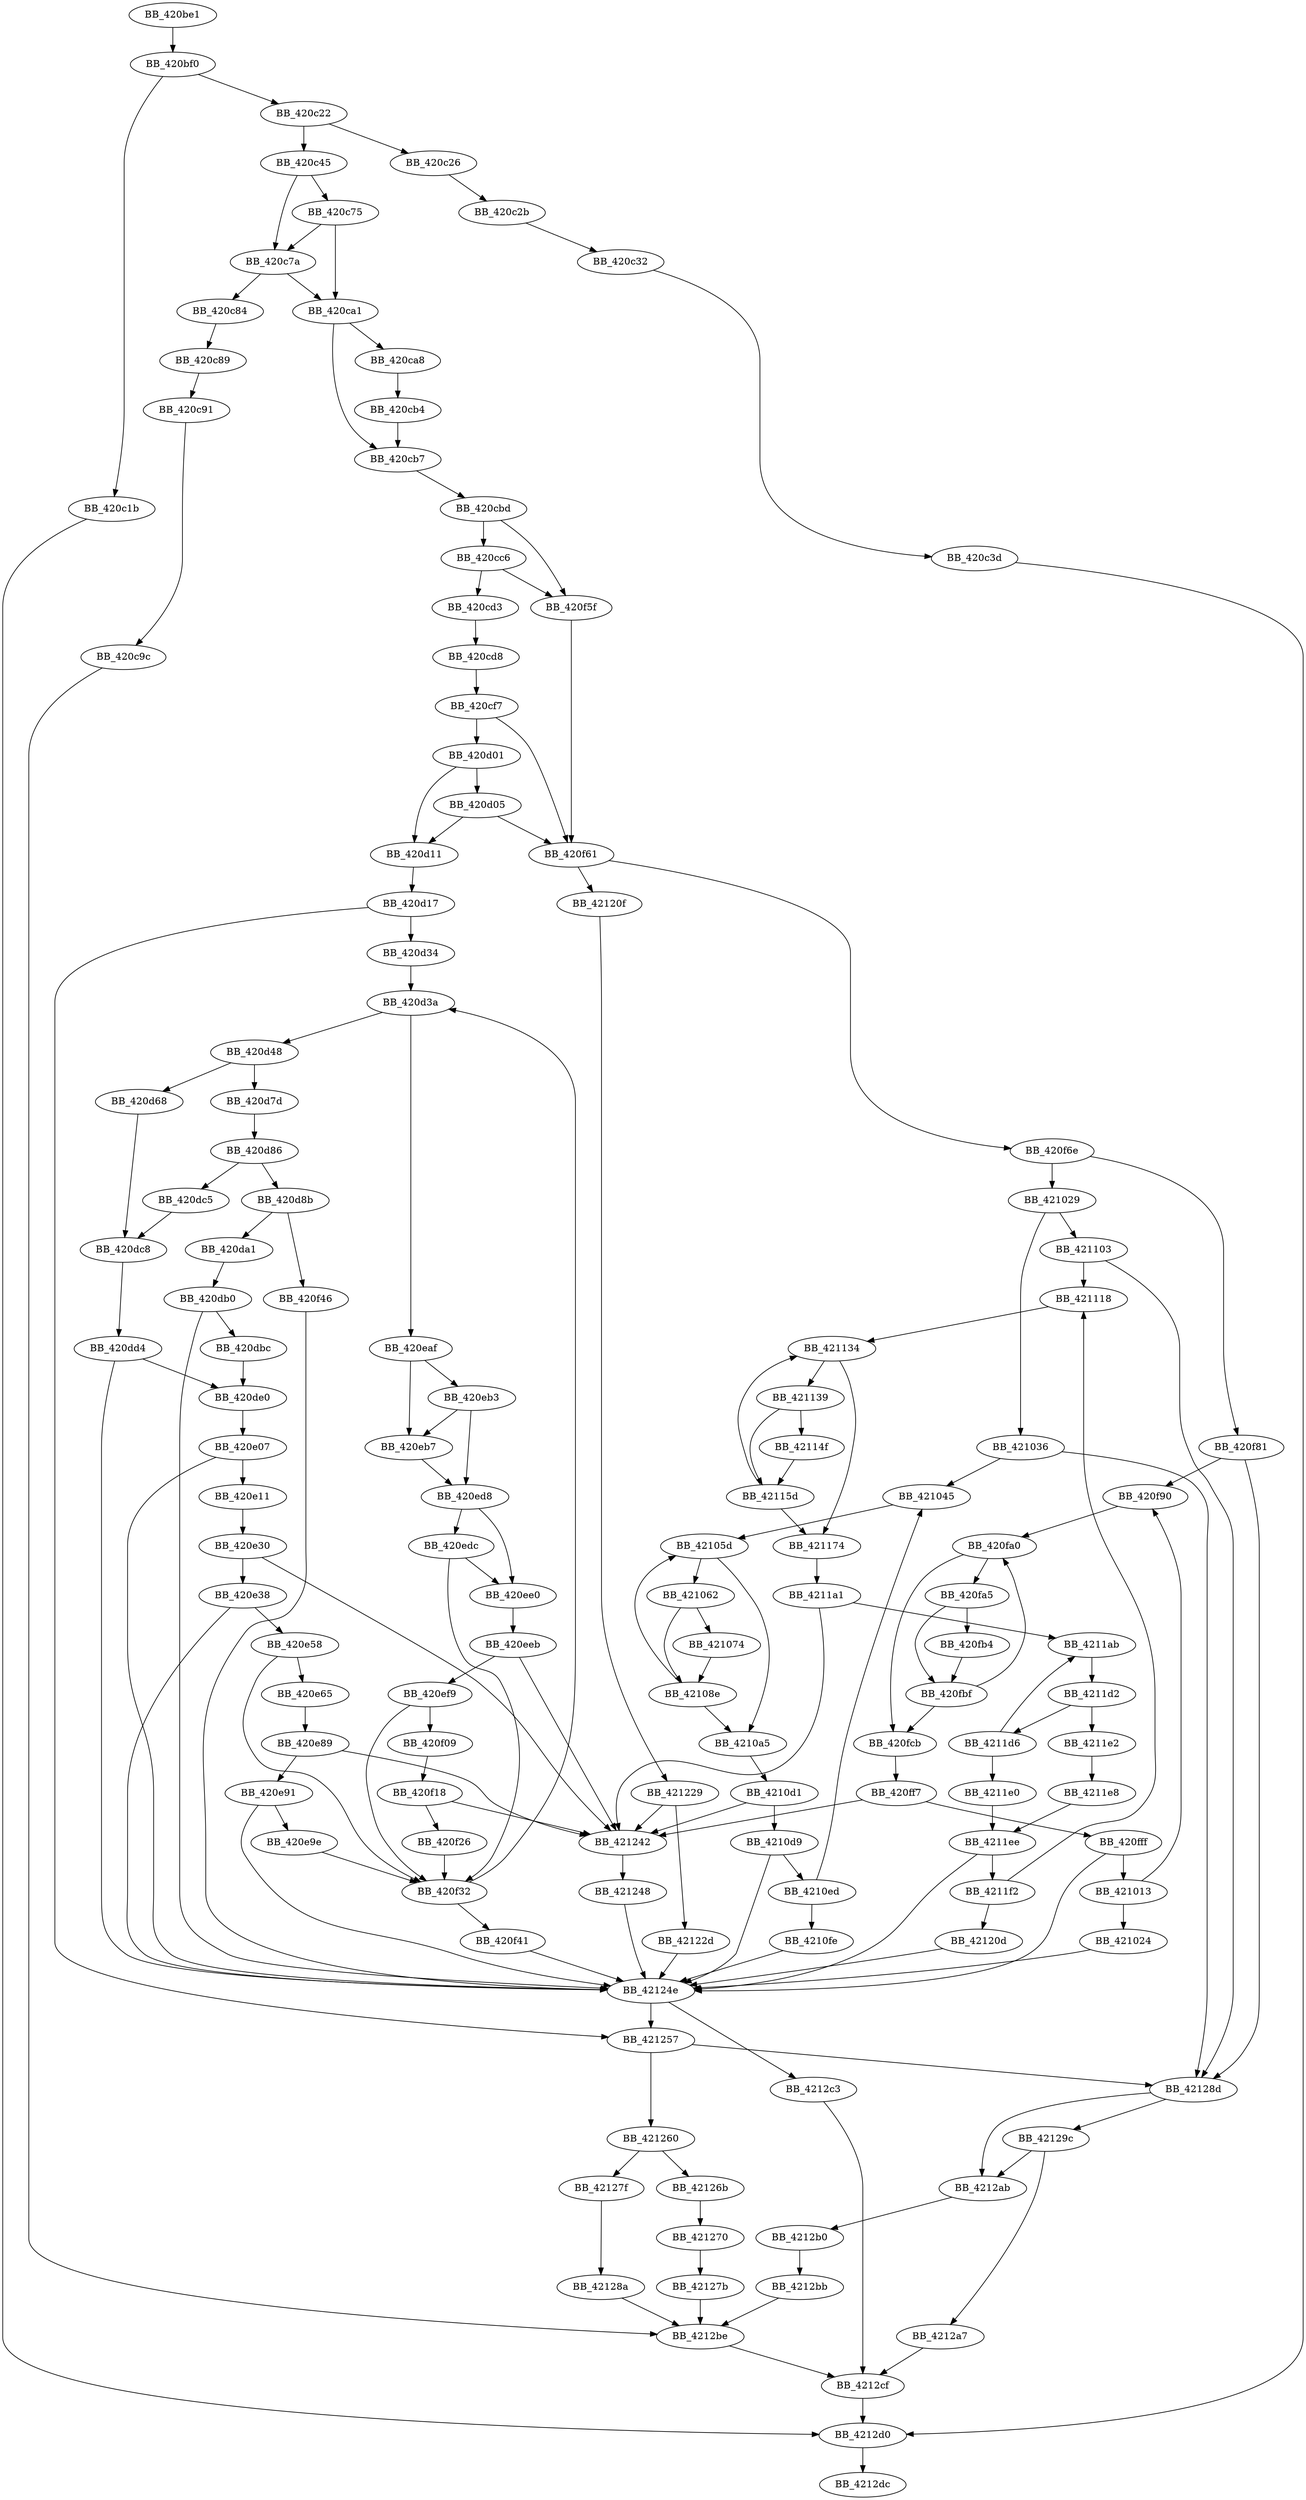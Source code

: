DiGraph __write_nolock{
BB_420be1->BB_420bf0
BB_420bf0->BB_420c1b
BB_420bf0->BB_420c22
BB_420c1b->BB_4212d0
BB_420c22->BB_420c26
BB_420c22->BB_420c45
BB_420c26->BB_420c2b
BB_420c2b->BB_420c32
BB_420c32->BB_420c3d
BB_420c3d->BB_4212d0
BB_420c45->BB_420c75
BB_420c45->BB_420c7a
BB_420c75->BB_420c7a
BB_420c75->BB_420ca1
BB_420c7a->BB_420c84
BB_420c7a->BB_420ca1
BB_420c84->BB_420c89
BB_420c89->BB_420c91
BB_420c91->BB_420c9c
BB_420c9c->BB_4212be
BB_420ca1->BB_420ca8
BB_420ca1->BB_420cb7
BB_420ca8->BB_420cb4
BB_420cb4->BB_420cb7
BB_420cb7->BB_420cbd
BB_420cbd->BB_420cc6
BB_420cbd->BB_420f5f
BB_420cc6->BB_420cd3
BB_420cc6->BB_420f5f
BB_420cd3->BB_420cd8
BB_420cd8->BB_420cf7
BB_420cf7->BB_420d01
BB_420cf7->BB_420f61
BB_420d01->BB_420d05
BB_420d01->BB_420d11
BB_420d05->BB_420d11
BB_420d05->BB_420f61
BB_420d11->BB_420d17
BB_420d17->BB_420d34
BB_420d17->BB_421257
BB_420d34->BB_420d3a
BB_420d3a->BB_420d48
BB_420d3a->BB_420eaf
BB_420d48->BB_420d68
BB_420d48->BB_420d7d
BB_420d68->BB_420dc8
BB_420d7d->BB_420d86
BB_420d86->BB_420d8b
BB_420d86->BB_420dc5
BB_420d8b->BB_420da1
BB_420d8b->BB_420f46
BB_420da1->BB_420db0
BB_420db0->BB_420dbc
BB_420db0->BB_42124e
BB_420dbc->BB_420de0
BB_420dc5->BB_420dc8
BB_420dc8->BB_420dd4
BB_420dd4->BB_420de0
BB_420dd4->BB_42124e
BB_420de0->BB_420e07
BB_420e07->BB_420e11
BB_420e07->BB_42124e
BB_420e11->BB_420e30
BB_420e30->BB_420e38
BB_420e30->BB_421242
BB_420e38->BB_420e58
BB_420e38->BB_42124e
BB_420e58->BB_420e65
BB_420e58->BB_420f32
BB_420e65->BB_420e89
BB_420e89->BB_420e91
BB_420e89->BB_421242
BB_420e91->BB_420e9e
BB_420e91->BB_42124e
BB_420e9e->BB_420f32
BB_420eaf->BB_420eb3
BB_420eaf->BB_420eb7
BB_420eb3->BB_420eb7
BB_420eb3->BB_420ed8
BB_420eb7->BB_420ed8
BB_420ed8->BB_420edc
BB_420ed8->BB_420ee0
BB_420edc->BB_420ee0
BB_420edc->BB_420f32
BB_420ee0->BB_420eeb
BB_420eeb->BB_420ef9
BB_420eeb->BB_421242
BB_420ef9->BB_420f09
BB_420ef9->BB_420f32
BB_420f09->BB_420f18
BB_420f18->BB_420f26
BB_420f18->BB_421242
BB_420f26->BB_420f32
BB_420f32->BB_420d3a
BB_420f32->BB_420f41
BB_420f41->BB_42124e
BB_420f46->BB_42124e
BB_420f5f->BB_420f61
BB_420f61->BB_420f6e
BB_420f61->BB_42120f
BB_420f6e->BB_420f81
BB_420f6e->BB_421029
BB_420f81->BB_420f90
BB_420f81->BB_42128d
BB_420f90->BB_420fa0
BB_420fa0->BB_420fa5
BB_420fa0->BB_420fcb
BB_420fa5->BB_420fb4
BB_420fa5->BB_420fbf
BB_420fb4->BB_420fbf
BB_420fbf->BB_420fa0
BB_420fbf->BB_420fcb
BB_420fcb->BB_420ff7
BB_420ff7->BB_420fff
BB_420ff7->BB_421242
BB_420fff->BB_421013
BB_420fff->BB_42124e
BB_421013->BB_420f90
BB_421013->BB_421024
BB_421024->BB_42124e
BB_421029->BB_421036
BB_421029->BB_421103
BB_421036->BB_421045
BB_421036->BB_42128d
BB_421045->BB_42105d
BB_42105d->BB_421062
BB_42105d->BB_4210a5
BB_421062->BB_421074
BB_421062->BB_42108e
BB_421074->BB_42108e
BB_42108e->BB_42105d
BB_42108e->BB_4210a5
BB_4210a5->BB_4210d1
BB_4210d1->BB_4210d9
BB_4210d1->BB_421242
BB_4210d9->BB_4210ed
BB_4210d9->BB_42124e
BB_4210ed->BB_421045
BB_4210ed->BB_4210fe
BB_4210fe->BB_42124e
BB_421103->BB_421118
BB_421103->BB_42128d
BB_421118->BB_421134
BB_421134->BB_421139
BB_421134->BB_421174
BB_421139->BB_42114f
BB_421139->BB_42115d
BB_42114f->BB_42115d
BB_42115d->BB_421134
BB_42115d->BB_421174
BB_421174->BB_4211a1
BB_4211a1->BB_4211ab
BB_4211a1->BB_421242
BB_4211ab->BB_4211d2
BB_4211d2->BB_4211d6
BB_4211d2->BB_4211e2
BB_4211d6->BB_4211ab
BB_4211d6->BB_4211e0
BB_4211e0->BB_4211ee
BB_4211e2->BB_4211e8
BB_4211e8->BB_4211ee
BB_4211ee->BB_4211f2
BB_4211ee->BB_42124e
BB_4211f2->BB_421118
BB_4211f2->BB_42120d
BB_42120d->BB_42124e
BB_42120f->BB_421229
BB_421229->BB_42122d
BB_421229->BB_421242
BB_42122d->BB_42124e
BB_421242->BB_421248
BB_421248->BB_42124e
BB_42124e->BB_421257
BB_42124e->BB_4212c3
BB_421257->BB_421260
BB_421257->BB_42128d
BB_421260->BB_42126b
BB_421260->BB_42127f
BB_42126b->BB_421270
BB_421270->BB_42127b
BB_42127b->BB_4212be
BB_42127f->BB_42128a
BB_42128a->BB_4212be
BB_42128d->BB_42129c
BB_42128d->BB_4212ab
BB_42129c->BB_4212a7
BB_42129c->BB_4212ab
BB_4212a7->BB_4212cf
BB_4212ab->BB_4212b0
BB_4212b0->BB_4212bb
BB_4212bb->BB_4212be
BB_4212be->BB_4212cf
BB_4212c3->BB_4212cf
BB_4212cf->BB_4212d0
BB_4212d0->BB_4212dc
}
